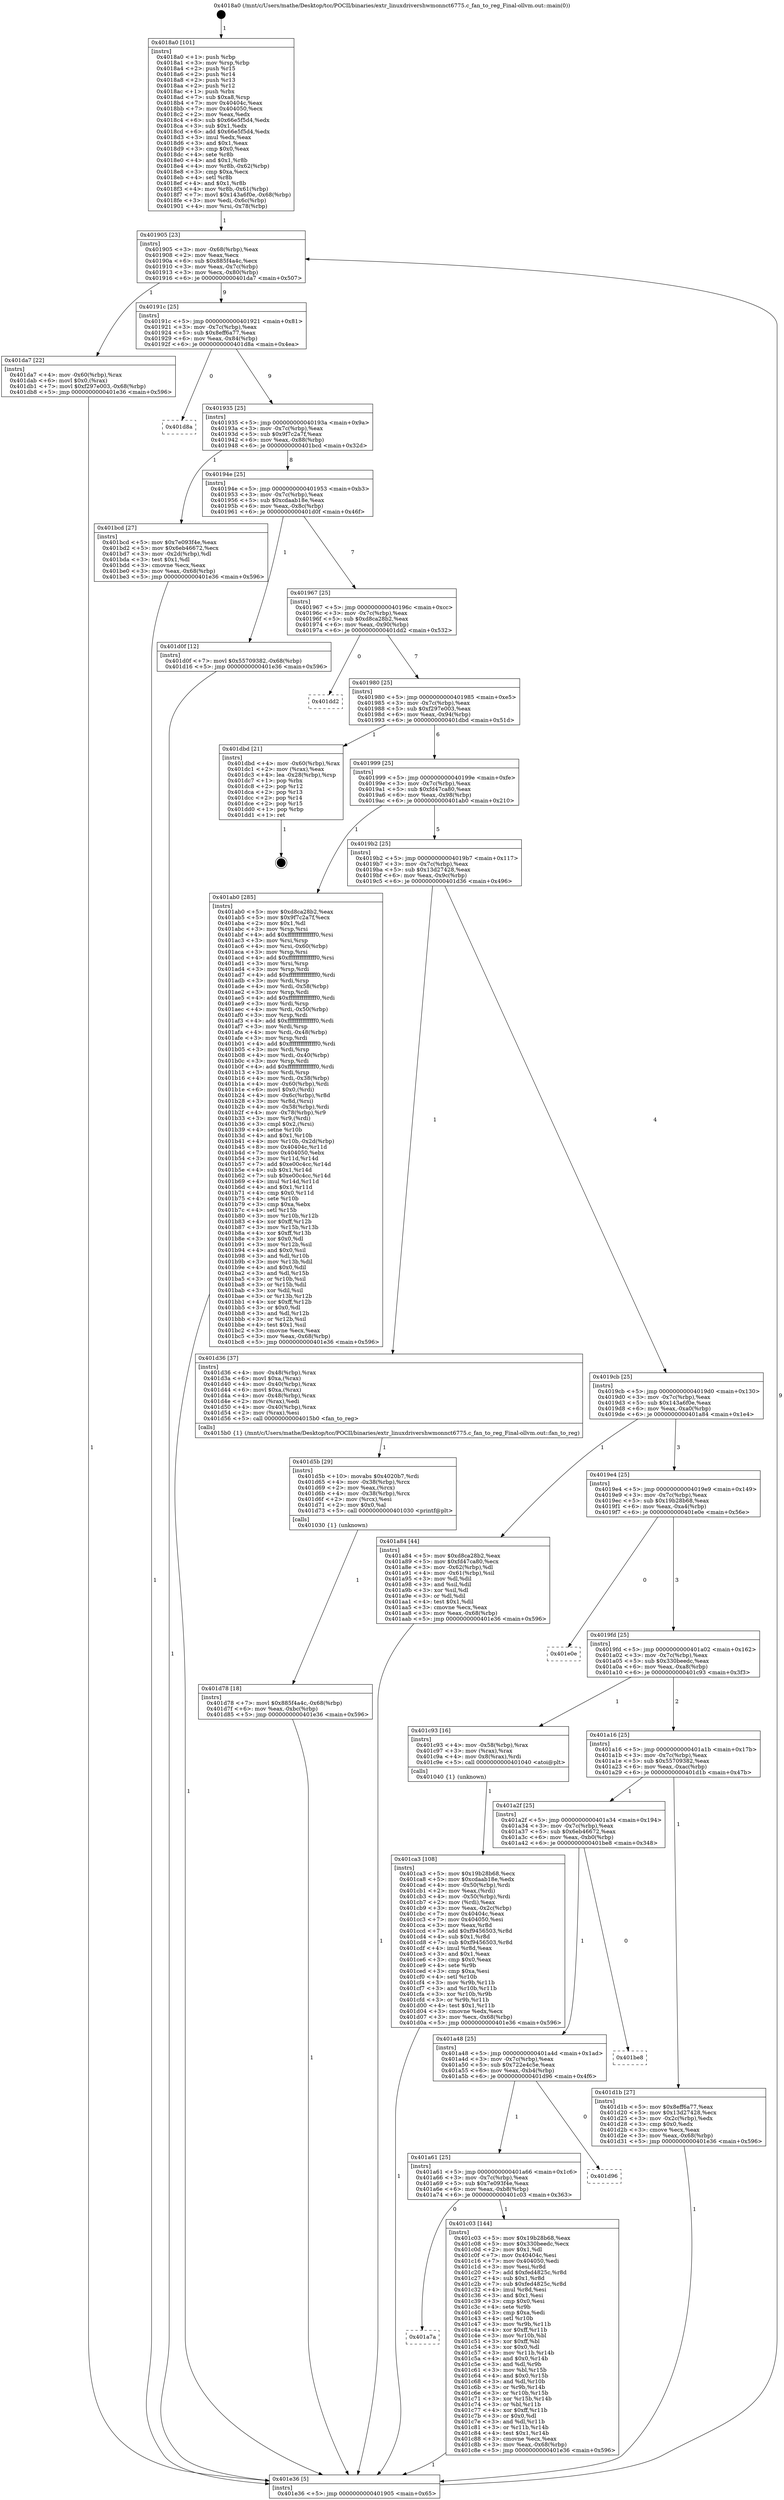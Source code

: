 digraph "0x4018a0" {
  label = "0x4018a0 (/mnt/c/Users/mathe/Desktop/tcc/POCII/binaries/extr_linuxdrivershwmonnct6775.c_fan_to_reg_Final-ollvm.out::main(0))"
  labelloc = "t"
  node[shape=record]

  Entry [label="",width=0.3,height=0.3,shape=circle,fillcolor=black,style=filled]
  "0x401905" [label="{
     0x401905 [23]\l
     | [instrs]\l
     &nbsp;&nbsp;0x401905 \<+3\>: mov -0x68(%rbp),%eax\l
     &nbsp;&nbsp;0x401908 \<+2\>: mov %eax,%ecx\l
     &nbsp;&nbsp;0x40190a \<+6\>: sub $0x885f4a4c,%ecx\l
     &nbsp;&nbsp;0x401910 \<+3\>: mov %eax,-0x7c(%rbp)\l
     &nbsp;&nbsp;0x401913 \<+3\>: mov %ecx,-0x80(%rbp)\l
     &nbsp;&nbsp;0x401916 \<+6\>: je 0000000000401da7 \<main+0x507\>\l
  }"]
  "0x401da7" [label="{
     0x401da7 [22]\l
     | [instrs]\l
     &nbsp;&nbsp;0x401da7 \<+4\>: mov -0x60(%rbp),%rax\l
     &nbsp;&nbsp;0x401dab \<+6\>: movl $0x0,(%rax)\l
     &nbsp;&nbsp;0x401db1 \<+7\>: movl $0xf297e003,-0x68(%rbp)\l
     &nbsp;&nbsp;0x401db8 \<+5\>: jmp 0000000000401e36 \<main+0x596\>\l
  }"]
  "0x40191c" [label="{
     0x40191c [25]\l
     | [instrs]\l
     &nbsp;&nbsp;0x40191c \<+5\>: jmp 0000000000401921 \<main+0x81\>\l
     &nbsp;&nbsp;0x401921 \<+3\>: mov -0x7c(%rbp),%eax\l
     &nbsp;&nbsp;0x401924 \<+5\>: sub $0x8eff6a77,%eax\l
     &nbsp;&nbsp;0x401929 \<+6\>: mov %eax,-0x84(%rbp)\l
     &nbsp;&nbsp;0x40192f \<+6\>: je 0000000000401d8a \<main+0x4ea\>\l
  }"]
  Exit [label="",width=0.3,height=0.3,shape=circle,fillcolor=black,style=filled,peripheries=2]
  "0x401d8a" [label="{
     0x401d8a\l
  }", style=dashed]
  "0x401935" [label="{
     0x401935 [25]\l
     | [instrs]\l
     &nbsp;&nbsp;0x401935 \<+5\>: jmp 000000000040193a \<main+0x9a\>\l
     &nbsp;&nbsp;0x40193a \<+3\>: mov -0x7c(%rbp),%eax\l
     &nbsp;&nbsp;0x40193d \<+5\>: sub $0x9f7c2a7f,%eax\l
     &nbsp;&nbsp;0x401942 \<+6\>: mov %eax,-0x88(%rbp)\l
     &nbsp;&nbsp;0x401948 \<+6\>: je 0000000000401bcd \<main+0x32d\>\l
  }"]
  "0x401d78" [label="{
     0x401d78 [18]\l
     | [instrs]\l
     &nbsp;&nbsp;0x401d78 \<+7\>: movl $0x885f4a4c,-0x68(%rbp)\l
     &nbsp;&nbsp;0x401d7f \<+6\>: mov %eax,-0xbc(%rbp)\l
     &nbsp;&nbsp;0x401d85 \<+5\>: jmp 0000000000401e36 \<main+0x596\>\l
  }"]
  "0x401bcd" [label="{
     0x401bcd [27]\l
     | [instrs]\l
     &nbsp;&nbsp;0x401bcd \<+5\>: mov $0x7e093f4e,%eax\l
     &nbsp;&nbsp;0x401bd2 \<+5\>: mov $0x6eb46672,%ecx\l
     &nbsp;&nbsp;0x401bd7 \<+3\>: mov -0x2d(%rbp),%dl\l
     &nbsp;&nbsp;0x401bda \<+3\>: test $0x1,%dl\l
     &nbsp;&nbsp;0x401bdd \<+3\>: cmovne %ecx,%eax\l
     &nbsp;&nbsp;0x401be0 \<+3\>: mov %eax,-0x68(%rbp)\l
     &nbsp;&nbsp;0x401be3 \<+5\>: jmp 0000000000401e36 \<main+0x596\>\l
  }"]
  "0x40194e" [label="{
     0x40194e [25]\l
     | [instrs]\l
     &nbsp;&nbsp;0x40194e \<+5\>: jmp 0000000000401953 \<main+0xb3\>\l
     &nbsp;&nbsp;0x401953 \<+3\>: mov -0x7c(%rbp),%eax\l
     &nbsp;&nbsp;0x401956 \<+5\>: sub $0xcdaab18e,%eax\l
     &nbsp;&nbsp;0x40195b \<+6\>: mov %eax,-0x8c(%rbp)\l
     &nbsp;&nbsp;0x401961 \<+6\>: je 0000000000401d0f \<main+0x46f\>\l
  }"]
  "0x401d5b" [label="{
     0x401d5b [29]\l
     | [instrs]\l
     &nbsp;&nbsp;0x401d5b \<+10\>: movabs $0x4020b7,%rdi\l
     &nbsp;&nbsp;0x401d65 \<+4\>: mov -0x38(%rbp),%rcx\l
     &nbsp;&nbsp;0x401d69 \<+2\>: mov %eax,(%rcx)\l
     &nbsp;&nbsp;0x401d6b \<+4\>: mov -0x38(%rbp),%rcx\l
     &nbsp;&nbsp;0x401d6f \<+2\>: mov (%rcx),%esi\l
     &nbsp;&nbsp;0x401d71 \<+2\>: mov $0x0,%al\l
     &nbsp;&nbsp;0x401d73 \<+5\>: call 0000000000401030 \<printf@plt\>\l
     | [calls]\l
     &nbsp;&nbsp;0x401030 \{1\} (unknown)\l
  }"]
  "0x401d0f" [label="{
     0x401d0f [12]\l
     | [instrs]\l
     &nbsp;&nbsp;0x401d0f \<+7\>: movl $0x55709382,-0x68(%rbp)\l
     &nbsp;&nbsp;0x401d16 \<+5\>: jmp 0000000000401e36 \<main+0x596\>\l
  }"]
  "0x401967" [label="{
     0x401967 [25]\l
     | [instrs]\l
     &nbsp;&nbsp;0x401967 \<+5\>: jmp 000000000040196c \<main+0xcc\>\l
     &nbsp;&nbsp;0x40196c \<+3\>: mov -0x7c(%rbp),%eax\l
     &nbsp;&nbsp;0x40196f \<+5\>: sub $0xd8ca28b2,%eax\l
     &nbsp;&nbsp;0x401974 \<+6\>: mov %eax,-0x90(%rbp)\l
     &nbsp;&nbsp;0x40197a \<+6\>: je 0000000000401dd2 \<main+0x532\>\l
  }"]
  "0x401ca3" [label="{
     0x401ca3 [108]\l
     | [instrs]\l
     &nbsp;&nbsp;0x401ca3 \<+5\>: mov $0x19b28b68,%ecx\l
     &nbsp;&nbsp;0x401ca8 \<+5\>: mov $0xcdaab18e,%edx\l
     &nbsp;&nbsp;0x401cad \<+4\>: mov -0x50(%rbp),%rdi\l
     &nbsp;&nbsp;0x401cb1 \<+2\>: mov %eax,(%rdi)\l
     &nbsp;&nbsp;0x401cb3 \<+4\>: mov -0x50(%rbp),%rdi\l
     &nbsp;&nbsp;0x401cb7 \<+2\>: mov (%rdi),%eax\l
     &nbsp;&nbsp;0x401cb9 \<+3\>: mov %eax,-0x2c(%rbp)\l
     &nbsp;&nbsp;0x401cbc \<+7\>: mov 0x40404c,%eax\l
     &nbsp;&nbsp;0x401cc3 \<+7\>: mov 0x404050,%esi\l
     &nbsp;&nbsp;0x401cca \<+3\>: mov %eax,%r8d\l
     &nbsp;&nbsp;0x401ccd \<+7\>: add $0xf9456503,%r8d\l
     &nbsp;&nbsp;0x401cd4 \<+4\>: sub $0x1,%r8d\l
     &nbsp;&nbsp;0x401cd8 \<+7\>: sub $0xf9456503,%r8d\l
     &nbsp;&nbsp;0x401cdf \<+4\>: imul %r8d,%eax\l
     &nbsp;&nbsp;0x401ce3 \<+3\>: and $0x1,%eax\l
     &nbsp;&nbsp;0x401ce6 \<+3\>: cmp $0x0,%eax\l
     &nbsp;&nbsp;0x401ce9 \<+4\>: sete %r9b\l
     &nbsp;&nbsp;0x401ced \<+3\>: cmp $0xa,%esi\l
     &nbsp;&nbsp;0x401cf0 \<+4\>: setl %r10b\l
     &nbsp;&nbsp;0x401cf4 \<+3\>: mov %r9b,%r11b\l
     &nbsp;&nbsp;0x401cf7 \<+3\>: and %r10b,%r11b\l
     &nbsp;&nbsp;0x401cfa \<+3\>: xor %r10b,%r9b\l
     &nbsp;&nbsp;0x401cfd \<+3\>: or %r9b,%r11b\l
     &nbsp;&nbsp;0x401d00 \<+4\>: test $0x1,%r11b\l
     &nbsp;&nbsp;0x401d04 \<+3\>: cmovne %edx,%ecx\l
     &nbsp;&nbsp;0x401d07 \<+3\>: mov %ecx,-0x68(%rbp)\l
     &nbsp;&nbsp;0x401d0a \<+5\>: jmp 0000000000401e36 \<main+0x596\>\l
  }"]
  "0x401dd2" [label="{
     0x401dd2\l
  }", style=dashed]
  "0x401980" [label="{
     0x401980 [25]\l
     | [instrs]\l
     &nbsp;&nbsp;0x401980 \<+5\>: jmp 0000000000401985 \<main+0xe5\>\l
     &nbsp;&nbsp;0x401985 \<+3\>: mov -0x7c(%rbp),%eax\l
     &nbsp;&nbsp;0x401988 \<+5\>: sub $0xf297e003,%eax\l
     &nbsp;&nbsp;0x40198d \<+6\>: mov %eax,-0x94(%rbp)\l
     &nbsp;&nbsp;0x401993 \<+6\>: je 0000000000401dbd \<main+0x51d\>\l
  }"]
  "0x401a7a" [label="{
     0x401a7a\l
  }", style=dashed]
  "0x401dbd" [label="{
     0x401dbd [21]\l
     | [instrs]\l
     &nbsp;&nbsp;0x401dbd \<+4\>: mov -0x60(%rbp),%rax\l
     &nbsp;&nbsp;0x401dc1 \<+2\>: mov (%rax),%eax\l
     &nbsp;&nbsp;0x401dc3 \<+4\>: lea -0x28(%rbp),%rsp\l
     &nbsp;&nbsp;0x401dc7 \<+1\>: pop %rbx\l
     &nbsp;&nbsp;0x401dc8 \<+2\>: pop %r12\l
     &nbsp;&nbsp;0x401dca \<+2\>: pop %r13\l
     &nbsp;&nbsp;0x401dcc \<+2\>: pop %r14\l
     &nbsp;&nbsp;0x401dce \<+2\>: pop %r15\l
     &nbsp;&nbsp;0x401dd0 \<+1\>: pop %rbp\l
     &nbsp;&nbsp;0x401dd1 \<+1\>: ret\l
  }"]
  "0x401999" [label="{
     0x401999 [25]\l
     | [instrs]\l
     &nbsp;&nbsp;0x401999 \<+5\>: jmp 000000000040199e \<main+0xfe\>\l
     &nbsp;&nbsp;0x40199e \<+3\>: mov -0x7c(%rbp),%eax\l
     &nbsp;&nbsp;0x4019a1 \<+5\>: sub $0xfd47ca80,%eax\l
     &nbsp;&nbsp;0x4019a6 \<+6\>: mov %eax,-0x98(%rbp)\l
     &nbsp;&nbsp;0x4019ac \<+6\>: je 0000000000401ab0 \<main+0x210\>\l
  }"]
  "0x401c03" [label="{
     0x401c03 [144]\l
     | [instrs]\l
     &nbsp;&nbsp;0x401c03 \<+5\>: mov $0x19b28b68,%eax\l
     &nbsp;&nbsp;0x401c08 \<+5\>: mov $0x330beedc,%ecx\l
     &nbsp;&nbsp;0x401c0d \<+2\>: mov $0x1,%dl\l
     &nbsp;&nbsp;0x401c0f \<+7\>: mov 0x40404c,%esi\l
     &nbsp;&nbsp;0x401c16 \<+7\>: mov 0x404050,%edi\l
     &nbsp;&nbsp;0x401c1d \<+3\>: mov %esi,%r8d\l
     &nbsp;&nbsp;0x401c20 \<+7\>: add $0xfed4825c,%r8d\l
     &nbsp;&nbsp;0x401c27 \<+4\>: sub $0x1,%r8d\l
     &nbsp;&nbsp;0x401c2b \<+7\>: sub $0xfed4825c,%r8d\l
     &nbsp;&nbsp;0x401c32 \<+4\>: imul %r8d,%esi\l
     &nbsp;&nbsp;0x401c36 \<+3\>: and $0x1,%esi\l
     &nbsp;&nbsp;0x401c39 \<+3\>: cmp $0x0,%esi\l
     &nbsp;&nbsp;0x401c3c \<+4\>: sete %r9b\l
     &nbsp;&nbsp;0x401c40 \<+3\>: cmp $0xa,%edi\l
     &nbsp;&nbsp;0x401c43 \<+4\>: setl %r10b\l
     &nbsp;&nbsp;0x401c47 \<+3\>: mov %r9b,%r11b\l
     &nbsp;&nbsp;0x401c4a \<+4\>: xor $0xff,%r11b\l
     &nbsp;&nbsp;0x401c4e \<+3\>: mov %r10b,%bl\l
     &nbsp;&nbsp;0x401c51 \<+3\>: xor $0xff,%bl\l
     &nbsp;&nbsp;0x401c54 \<+3\>: xor $0x0,%dl\l
     &nbsp;&nbsp;0x401c57 \<+3\>: mov %r11b,%r14b\l
     &nbsp;&nbsp;0x401c5a \<+4\>: and $0x0,%r14b\l
     &nbsp;&nbsp;0x401c5e \<+3\>: and %dl,%r9b\l
     &nbsp;&nbsp;0x401c61 \<+3\>: mov %bl,%r15b\l
     &nbsp;&nbsp;0x401c64 \<+4\>: and $0x0,%r15b\l
     &nbsp;&nbsp;0x401c68 \<+3\>: and %dl,%r10b\l
     &nbsp;&nbsp;0x401c6b \<+3\>: or %r9b,%r14b\l
     &nbsp;&nbsp;0x401c6e \<+3\>: or %r10b,%r15b\l
     &nbsp;&nbsp;0x401c71 \<+3\>: xor %r15b,%r14b\l
     &nbsp;&nbsp;0x401c74 \<+3\>: or %bl,%r11b\l
     &nbsp;&nbsp;0x401c77 \<+4\>: xor $0xff,%r11b\l
     &nbsp;&nbsp;0x401c7b \<+3\>: or $0x0,%dl\l
     &nbsp;&nbsp;0x401c7e \<+3\>: and %dl,%r11b\l
     &nbsp;&nbsp;0x401c81 \<+3\>: or %r11b,%r14b\l
     &nbsp;&nbsp;0x401c84 \<+4\>: test $0x1,%r14b\l
     &nbsp;&nbsp;0x401c88 \<+3\>: cmovne %ecx,%eax\l
     &nbsp;&nbsp;0x401c8b \<+3\>: mov %eax,-0x68(%rbp)\l
     &nbsp;&nbsp;0x401c8e \<+5\>: jmp 0000000000401e36 \<main+0x596\>\l
  }"]
  "0x401ab0" [label="{
     0x401ab0 [285]\l
     | [instrs]\l
     &nbsp;&nbsp;0x401ab0 \<+5\>: mov $0xd8ca28b2,%eax\l
     &nbsp;&nbsp;0x401ab5 \<+5\>: mov $0x9f7c2a7f,%ecx\l
     &nbsp;&nbsp;0x401aba \<+2\>: mov $0x1,%dl\l
     &nbsp;&nbsp;0x401abc \<+3\>: mov %rsp,%rsi\l
     &nbsp;&nbsp;0x401abf \<+4\>: add $0xfffffffffffffff0,%rsi\l
     &nbsp;&nbsp;0x401ac3 \<+3\>: mov %rsi,%rsp\l
     &nbsp;&nbsp;0x401ac6 \<+4\>: mov %rsi,-0x60(%rbp)\l
     &nbsp;&nbsp;0x401aca \<+3\>: mov %rsp,%rsi\l
     &nbsp;&nbsp;0x401acd \<+4\>: add $0xfffffffffffffff0,%rsi\l
     &nbsp;&nbsp;0x401ad1 \<+3\>: mov %rsi,%rsp\l
     &nbsp;&nbsp;0x401ad4 \<+3\>: mov %rsp,%rdi\l
     &nbsp;&nbsp;0x401ad7 \<+4\>: add $0xfffffffffffffff0,%rdi\l
     &nbsp;&nbsp;0x401adb \<+3\>: mov %rdi,%rsp\l
     &nbsp;&nbsp;0x401ade \<+4\>: mov %rdi,-0x58(%rbp)\l
     &nbsp;&nbsp;0x401ae2 \<+3\>: mov %rsp,%rdi\l
     &nbsp;&nbsp;0x401ae5 \<+4\>: add $0xfffffffffffffff0,%rdi\l
     &nbsp;&nbsp;0x401ae9 \<+3\>: mov %rdi,%rsp\l
     &nbsp;&nbsp;0x401aec \<+4\>: mov %rdi,-0x50(%rbp)\l
     &nbsp;&nbsp;0x401af0 \<+3\>: mov %rsp,%rdi\l
     &nbsp;&nbsp;0x401af3 \<+4\>: add $0xfffffffffffffff0,%rdi\l
     &nbsp;&nbsp;0x401af7 \<+3\>: mov %rdi,%rsp\l
     &nbsp;&nbsp;0x401afa \<+4\>: mov %rdi,-0x48(%rbp)\l
     &nbsp;&nbsp;0x401afe \<+3\>: mov %rsp,%rdi\l
     &nbsp;&nbsp;0x401b01 \<+4\>: add $0xfffffffffffffff0,%rdi\l
     &nbsp;&nbsp;0x401b05 \<+3\>: mov %rdi,%rsp\l
     &nbsp;&nbsp;0x401b08 \<+4\>: mov %rdi,-0x40(%rbp)\l
     &nbsp;&nbsp;0x401b0c \<+3\>: mov %rsp,%rdi\l
     &nbsp;&nbsp;0x401b0f \<+4\>: add $0xfffffffffffffff0,%rdi\l
     &nbsp;&nbsp;0x401b13 \<+3\>: mov %rdi,%rsp\l
     &nbsp;&nbsp;0x401b16 \<+4\>: mov %rdi,-0x38(%rbp)\l
     &nbsp;&nbsp;0x401b1a \<+4\>: mov -0x60(%rbp),%rdi\l
     &nbsp;&nbsp;0x401b1e \<+6\>: movl $0x0,(%rdi)\l
     &nbsp;&nbsp;0x401b24 \<+4\>: mov -0x6c(%rbp),%r8d\l
     &nbsp;&nbsp;0x401b28 \<+3\>: mov %r8d,(%rsi)\l
     &nbsp;&nbsp;0x401b2b \<+4\>: mov -0x58(%rbp),%rdi\l
     &nbsp;&nbsp;0x401b2f \<+4\>: mov -0x78(%rbp),%r9\l
     &nbsp;&nbsp;0x401b33 \<+3\>: mov %r9,(%rdi)\l
     &nbsp;&nbsp;0x401b36 \<+3\>: cmpl $0x2,(%rsi)\l
     &nbsp;&nbsp;0x401b39 \<+4\>: setne %r10b\l
     &nbsp;&nbsp;0x401b3d \<+4\>: and $0x1,%r10b\l
     &nbsp;&nbsp;0x401b41 \<+4\>: mov %r10b,-0x2d(%rbp)\l
     &nbsp;&nbsp;0x401b45 \<+8\>: mov 0x40404c,%r11d\l
     &nbsp;&nbsp;0x401b4d \<+7\>: mov 0x404050,%ebx\l
     &nbsp;&nbsp;0x401b54 \<+3\>: mov %r11d,%r14d\l
     &nbsp;&nbsp;0x401b57 \<+7\>: add $0xe00c4cc,%r14d\l
     &nbsp;&nbsp;0x401b5e \<+4\>: sub $0x1,%r14d\l
     &nbsp;&nbsp;0x401b62 \<+7\>: sub $0xe00c4cc,%r14d\l
     &nbsp;&nbsp;0x401b69 \<+4\>: imul %r14d,%r11d\l
     &nbsp;&nbsp;0x401b6d \<+4\>: and $0x1,%r11d\l
     &nbsp;&nbsp;0x401b71 \<+4\>: cmp $0x0,%r11d\l
     &nbsp;&nbsp;0x401b75 \<+4\>: sete %r10b\l
     &nbsp;&nbsp;0x401b79 \<+3\>: cmp $0xa,%ebx\l
     &nbsp;&nbsp;0x401b7c \<+4\>: setl %r15b\l
     &nbsp;&nbsp;0x401b80 \<+3\>: mov %r10b,%r12b\l
     &nbsp;&nbsp;0x401b83 \<+4\>: xor $0xff,%r12b\l
     &nbsp;&nbsp;0x401b87 \<+3\>: mov %r15b,%r13b\l
     &nbsp;&nbsp;0x401b8a \<+4\>: xor $0xff,%r13b\l
     &nbsp;&nbsp;0x401b8e \<+3\>: xor $0x0,%dl\l
     &nbsp;&nbsp;0x401b91 \<+3\>: mov %r12b,%sil\l
     &nbsp;&nbsp;0x401b94 \<+4\>: and $0x0,%sil\l
     &nbsp;&nbsp;0x401b98 \<+3\>: and %dl,%r10b\l
     &nbsp;&nbsp;0x401b9b \<+3\>: mov %r13b,%dil\l
     &nbsp;&nbsp;0x401b9e \<+4\>: and $0x0,%dil\l
     &nbsp;&nbsp;0x401ba2 \<+3\>: and %dl,%r15b\l
     &nbsp;&nbsp;0x401ba5 \<+3\>: or %r10b,%sil\l
     &nbsp;&nbsp;0x401ba8 \<+3\>: or %r15b,%dil\l
     &nbsp;&nbsp;0x401bab \<+3\>: xor %dil,%sil\l
     &nbsp;&nbsp;0x401bae \<+3\>: or %r13b,%r12b\l
     &nbsp;&nbsp;0x401bb1 \<+4\>: xor $0xff,%r12b\l
     &nbsp;&nbsp;0x401bb5 \<+3\>: or $0x0,%dl\l
     &nbsp;&nbsp;0x401bb8 \<+3\>: and %dl,%r12b\l
     &nbsp;&nbsp;0x401bbb \<+3\>: or %r12b,%sil\l
     &nbsp;&nbsp;0x401bbe \<+4\>: test $0x1,%sil\l
     &nbsp;&nbsp;0x401bc2 \<+3\>: cmovne %ecx,%eax\l
     &nbsp;&nbsp;0x401bc5 \<+3\>: mov %eax,-0x68(%rbp)\l
     &nbsp;&nbsp;0x401bc8 \<+5\>: jmp 0000000000401e36 \<main+0x596\>\l
  }"]
  "0x4019b2" [label="{
     0x4019b2 [25]\l
     | [instrs]\l
     &nbsp;&nbsp;0x4019b2 \<+5\>: jmp 00000000004019b7 \<main+0x117\>\l
     &nbsp;&nbsp;0x4019b7 \<+3\>: mov -0x7c(%rbp),%eax\l
     &nbsp;&nbsp;0x4019ba \<+5\>: sub $0x13d27428,%eax\l
     &nbsp;&nbsp;0x4019bf \<+6\>: mov %eax,-0x9c(%rbp)\l
     &nbsp;&nbsp;0x4019c5 \<+6\>: je 0000000000401d36 \<main+0x496\>\l
  }"]
  "0x401a61" [label="{
     0x401a61 [25]\l
     | [instrs]\l
     &nbsp;&nbsp;0x401a61 \<+5\>: jmp 0000000000401a66 \<main+0x1c6\>\l
     &nbsp;&nbsp;0x401a66 \<+3\>: mov -0x7c(%rbp),%eax\l
     &nbsp;&nbsp;0x401a69 \<+5\>: sub $0x7e093f4e,%eax\l
     &nbsp;&nbsp;0x401a6e \<+6\>: mov %eax,-0xb8(%rbp)\l
     &nbsp;&nbsp;0x401a74 \<+6\>: je 0000000000401c03 \<main+0x363\>\l
  }"]
  "0x401d36" [label="{
     0x401d36 [37]\l
     | [instrs]\l
     &nbsp;&nbsp;0x401d36 \<+4\>: mov -0x48(%rbp),%rax\l
     &nbsp;&nbsp;0x401d3a \<+6\>: movl $0xa,(%rax)\l
     &nbsp;&nbsp;0x401d40 \<+4\>: mov -0x40(%rbp),%rax\l
     &nbsp;&nbsp;0x401d44 \<+6\>: movl $0xa,(%rax)\l
     &nbsp;&nbsp;0x401d4a \<+4\>: mov -0x48(%rbp),%rax\l
     &nbsp;&nbsp;0x401d4e \<+2\>: mov (%rax),%edi\l
     &nbsp;&nbsp;0x401d50 \<+4\>: mov -0x40(%rbp),%rax\l
     &nbsp;&nbsp;0x401d54 \<+2\>: mov (%rax),%esi\l
     &nbsp;&nbsp;0x401d56 \<+5\>: call 00000000004015b0 \<fan_to_reg\>\l
     | [calls]\l
     &nbsp;&nbsp;0x4015b0 \{1\} (/mnt/c/Users/mathe/Desktop/tcc/POCII/binaries/extr_linuxdrivershwmonnct6775.c_fan_to_reg_Final-ollvm.out::fan_to_reg)\l
  }"]
  "0x4019cb" [label="{
     0x4019cb [25]\l
     | [instrs]\l
     &nbsp;&nbsp;0x4019cb \<+5\>: jmp 00000000004019d0 \<main+0x130\>\l
     &nbsp;&nbsp;0x4019d0 \<+3\>: mov -0x7c(%rbp),%eax\l
     &nbsp;&nbsp;0x4019d3 \<+5\>: sub $0x143a6f0e,%eax\l
     &nbsp;&nbsp;0x4019d8 \<+6\>: mov %eax,-0xa0(%rbp)\l
     &nbsp;&nbsp;0x4019de \<+6\>: je 0000000000401a84 \<main+0x1e4\>\l
  }"]
  "0x401d96" [label="{
     0x401d96\l
  }", style=dashed]
  "0x401a84" [label="{
     0x401a84 [44]\l
     | [instrs]\l
     &nbsp;&nbsp;0x401a84 \<+5\>: mov $0xd8ca28b2,%eax\l
     &nbsp;&nbsp;0x401a89 \<+5\>: mov $0xfd47ca80,%ecx\l
     &nbsp;&nbsp;0x401a8e \<+3\>: mov -0x62(%rbp),%dl\l
     &nbsp;&nbsp;0x401a91 \<+4\>: mov -0x61(%rbp),%sil\l
     &nbsp;&nbsp;0x401a95 \<+3\>: mov %dl,%dil\l
     &nbsp;&nbsp;0x401a98 \<+3\>: and %sil,%dil\l
     &nbsp;&nbsp;0x401a9b \<+3\>: xor %sil,%dl\l
     &nbsp;&nbsp;0x401a9e \<+3\>: or %dl,%dil\l
     &nbsp;&nbsp;0x401aa1 \<+4\>: test $0x1,%dil\l
     &nbsp;&nbsp;0x401aa5 \<+3\>: cmovne %ecx,%eax\l
     &nbsp;&nbsp;0x401aa8 \<+3\>: mov %eax,-0x68(%rbp)\l
     &nbsp;&nbsp;0x401aab \<+5\>: jmp 0000000000401e36 \<main+0x596\>\l
  }"]
  "0x4019e4" [label="{
     0x4019e4 [25]\l
     | [instrs]\l
     &nbsp;&nbsp;0x4019e4 \<+5\>: jmp 00000000004019e9 \<main+0x149\>\l
     &nbsp;&nbsp;0x4019e9 \<+3\>: mov -0x7c(%rbp),%eax\l
     &nbsp;&nbsp;0x4019ec \<+5\>: sub $0x19b28b68,%eax\l
     &nbsp;&nbsp;0x4019f1 \<+6\>: mov %eax,-0xa4(%rbp)\l
     &nbsp;&nbsp;0x4019f7 \<+6\>: je 0000000000401e0e \<main+0x56e\>\l
  }"]
  "0x401e36" [label="{
     0x401e36 [5]\l
     | [instrs]\l
     &nbsp;&nbsp;0x401e36 \<+5\>: jmp 0000000000401905 \<main+0x65\>\l
  }"]
  "0x4018a0" [label="{
     0x4018a0 [101]\l
     | [instrs]\l
     &nbsp;&nbsp;0x4018a0 \<+1\>: push %rbp\l
     &nbsp;&nbsp;0x4018a1 \<+3\>: mov %rsp,%rbp\l
     &nbsp;&nbsp;0x4018a4 \<+2\>: push %r15\l
     &nbsp;&nbsp;0x4018a6 \<+2\>: push %r14\l
     &nbsp;&nbsp;0x4018a8 \<+2\>: push %r13\l
     &nbsp;&nbsp;0x4018aa \<+2\>: push %r12\l
     &nbsp;&nbsp;0x4018ac \<+1\>: push %rbx\l
     &nbsp;&nbsp;0x4018ad \<+7\>: sub $0xa8,%rsp\l
     &nbsp;&nbsp;0x4018b4 \<+7\>: mov 0x40404c,%eax\l
     &nbsp;&nbsp;0x4018bb \<+7\>: mov 0x404050,%ecx\l
     &nbsp;&nbsp;0x4018c2 \<+2\>: mov %eax,%edx\l
     &nbsp;&nbsp;0x4018c4 \<+6\>: sub $0x66e5f5d4,%edx\l
     &nbsp;&nbsp;0x4018ca \<+3\>: sub $0x1,%edx\l
     &nbsp;&nbsp;0x4018cd \<+6\>: add $0x66e5f5d4,%edx\l
     &nbsp;&nbsp;0x4018d3 \<+3\>: imul %edx,%eax\l
     &nbsp;&nbsp;0x4018d6 \<+3\>: and $0x1,%eax\l
     &nbsp;&nbsp;0x4018d9 \<+3\>: cmp $0x0,%eax\l
     &nbsp;&nbsp;0x4018dc \<+4\>: sete %r8b\l
     &nbsp;&nbsp;0x4018e0 \<+4\>: and $0x1,%r8b\l
     &nbsp;&nbsp;0x4018e4 \<+4\>: mov %r8b,-0x62(%rbp)\l
     &nbsp;&nbsp;0x4018e8 \<+3\>: cmp $0xa,%ecx\l
     &nbsp;&nbsp;0x4018eb \<+4\>: setl %r8b\l
     &nbsp;&nbsp;0x4018ef \<+4\>: and $0x1,%r8b\l
     &nbsp;&nbsp;0x4018f3 \<+4\>: mov %r8b,-0x61(%rbp)\l
     &nbsp;&nbsp;0x4018f7 \<+7\>: movl $0x143a6f0e,-0x68(%rbp)\l
     &nbsp;&nbsp;0x4018fe \<+3\>: mov %edi,-0x6c(%rbp)\l
     &nbsp;&nbsp;0x401901 \<+4\>: mov %rsi,-0x78(%rbp)\l
  }"]
  "0x401a48" [label="{
     0x401a48 [25]\l
     | [instrs]\l
     &nbsp;&nbsp;0x401a48 \<+5\>: jmp 0000000000401a4d \<main+0x1ad\>\l
     &nbsp;&nbsp;0x401a4d \<+3\>: mov -0x7c(%rbp),%eax\l
     &nbsp;&nbsp;0x401a50 \<+5\>: sub $0x722e4c5e,%eax\l
     &nbsp;&nbsp;0x401a55 \<+6\>: mov %eax,-0xb4(%rbp)\l
     &nbsp;&nbsp;0x401a5b \<+6\>: je 0000000000401d96 \<main+0x4f6\>\l
  }"]
  "0x401be8" [label="{
     0x401be8\l
  }", style=dashed]
  "0x401e0e" [label="{
     0x401e0e\l
  }", style=dashed]
  "0x4019fd" [label="{
     0x4019fd [25]\l
     | [instrs]\l
     &nbsp;&nbsp;0x4019fd \<+5\>: jmp 0000000000401a02 \<main+0x162\>\l
     &nbsp;&nbsp;0x401a02 \<+3\>: mov -0x7c(%rbp),%eax\l
     &nbsp;&nbsp;0x401a05 \<+5\>: sub $0x330beedc,%eax\l
     &nbsp;&nbsp;0x401a0a \<+6\>: mov %eax,-0xa8(%rbp)\l
     &nbsp;&nbsp;0x401a10 \<+6\>: je 0000000000401c93 \<main+0x3f3\>\l
  }"]
  "0x401a2f" [label="{
     0x401a2f [25]\l
     | [instrs]\l
     &nbsp;&nbsp;0x401a2f \<+5\>: jmp 0000000000401a34 \<main+0x194\>\l
     &nbsp;&nbsp;0x401a34 \<+3\>: mov -0x7c(%rbp),%eax\l
     &nbsp;&nbsp;0x401a37 \<+5\>: sub $0x6eb46672,%eax\l
     &nbsp;&nbsp;0x401a3c \<+6\>: mov %eax,-0xb0(%rbp)\l
     &nbsp;&nbsp;0x401a42 \<+6\>: je 0000000000401be8 \<main+0x348\>\l
  }"]
  "0x401c93" [label="{
     0x401c93 [16]\l
     | [instrs]\l
     &nbsp;&nbsp;0x401c93 \<+4\>: mov -0x58(%rbp),%rax\l
     &nbsp;&nbsp;0x401c97 \<+3\>: mov (%rax),%rax\l
     &nbsp;&nbsp;0x401c9a \<+4\>: mov 0x8(%rax),%rdi\l
     &nbsp;&nbsp;0x401c9e \<+5\>: call 0000000000401040 \<atoi@plt\>\l
     | [calls]\l
     &nbsp;&nbsp;0x401040 \{1\} (unknown)\l
  }"]
  "0x401a16" [label="{
     0x401a16 [25]\l
     | [instrs]\l
     &nbsp;&nbsp;0x401a16 \<+5\>: jmp 0000000000401a1b \<main+0x17b\>\l
     &nbsp;&nbsp;0x401a1b \<+3\>: mov -0x7c(%rbp),%eax\l
     &nbsp;&nbsp;0x401a1e \<+5\>: sub $0x55709382,%eax\l
     &nbsp;&nbsp;0x401a23 \<+6\>: mov %eax,-0xac(%rbp)\l
     &nbsp;&nbsp;0x401a29 \<+6\>: je 0000000000401d1b \<main+0x47b\>\l
  }"]
  "0x401d1b" [label="{
     0x401d1b [27]\l
     | [instrs]\l
     &nbsp;&nbsp;0x401d1b \<+5\>: mov $0x8eff6a77,%eax\l
     &nbsp;&nbsp;0x401d20 \<+5\>: mov $0x13d27428,%ecx\l
     &nbsp;&nbsp;0x401d25 \<+3\>: mov -0x2c(%rbp),%edx\l
     &nbsp;&nbsp;0x401d28 \<+3\>: cmp $0x0,%edx\l
     &nbsp;&nbsp;0x401d2b \<+3\>: cmove %ecx,%eax\l
     &nbsp;&nbsp;0x401d2e \<+3\>: mov %eax,-0x68(%rbp)\l
     &nbsp;&nbsp;0x401d31 \<+5\>: jmp 0000000000401e36 \<main+0x596\>\l
  }"]
  Entry -> "0x4018a0" [label=" 1"]
  "0x401905" -> "0x401da7" [label=" 1"]
  "0x401905" -> "0x40191c" [label=" 9"]
  "0x401dbd" -> Exit [label=" 1"]
  "0x40191c" -> "0x401d8a" [label=" 0"]
  "0x40191c" -> "0x401935" [label=" 9"]
  "0x401da7" -> "0x401e36" [label=" 1"]
  "0x401935" -> "0x401bcd" [label=" 1"]
  "0x401935" -> "0x40194e" [label=" 8"]
  "0x401d78" -> "0x401e36" [label=" 1"]
  "0x40194e" -> "0x401d0f" [label=" 1"]
  "0x40194e" -> "0x401967" [label=" 7"]
  "0x401d5b" -> "0x401d78" [label=" 1"]
  "0x401967" -> "0x401dd2" [label=" 0"]
  "0x401967" -> "0x401980" [label=" 7"]
  "0x401d36" -> "0x401d5b" [label=" 1"]
  "0x401980" -> "0x401dbd" [label=" 1"]
  "0x401980" -> "0x401999" [label=" 6"]
  "0x401d1b" -> "0x401e36" [label=" 1"]
  "0x401999" -> "0x401ab0" [label=" 1"]
  "0x401999" -> "0x4019b2" [label=" 5"]
  "0x401d0f" -> "0x401e36" [label=" 1"]
  "0x4019b2" -> "0x401d36" [label=" 1"]
  "0x4019b2" -> "0x4019cb" [label=" 4"]
  "0x401c93" -> "0x401ca3" [label=" 1"]
  "0x4019cb" -> "0x401a84" [label=" 1"]
  "0x4019cb" -> "0x4019e4" [label=" 3"]
  "0x401a84" -> "0x401e36" [label=" 1"]
  "0x4018a0" -> "0x401905" [label=" 1"]
  "0x401e36" -> "0x401905" [label=" 9"]
  "0x401c03" -> "0x401e36" [label=" 1"]
  "0x401ab0" -> "0x401e36" [label=" 1"]
  "0x401bcd" -> "0x401e36" [label=" 1"]
  "0x401a61" -> "0x401c03" [label=" 1"]
  "0x4019e4" -> "0x401e0e" [label=" 0"]
  "0x4019e4" -> "0x4019fd" [label=" 3"]
  "0x401ca3" -> "0x401e36" [label=" 1"]
  "0x4019fd" -> "0x401c93" [label=" 1"]
  "0x4019fd" -> "0x401a16" [label=" 2"]
  "0x401a48" -> "0x401d96" [label=" 0"]
  "0x401a16" -> "0x401d1b" [label=" 1"]
  "0x401a16" -> "0x401a2f" [label=" 1"]
  "0x401a48" -> "0x401a61" [label=" 1"]
  "0x401a2f" -> "0x401be8" [label=" 0"]
  "0x401a2f" -> "0x401a48" [label=" 1"]
  "0x401a61" -> "0x401a7a" [label=" 0"]
}
